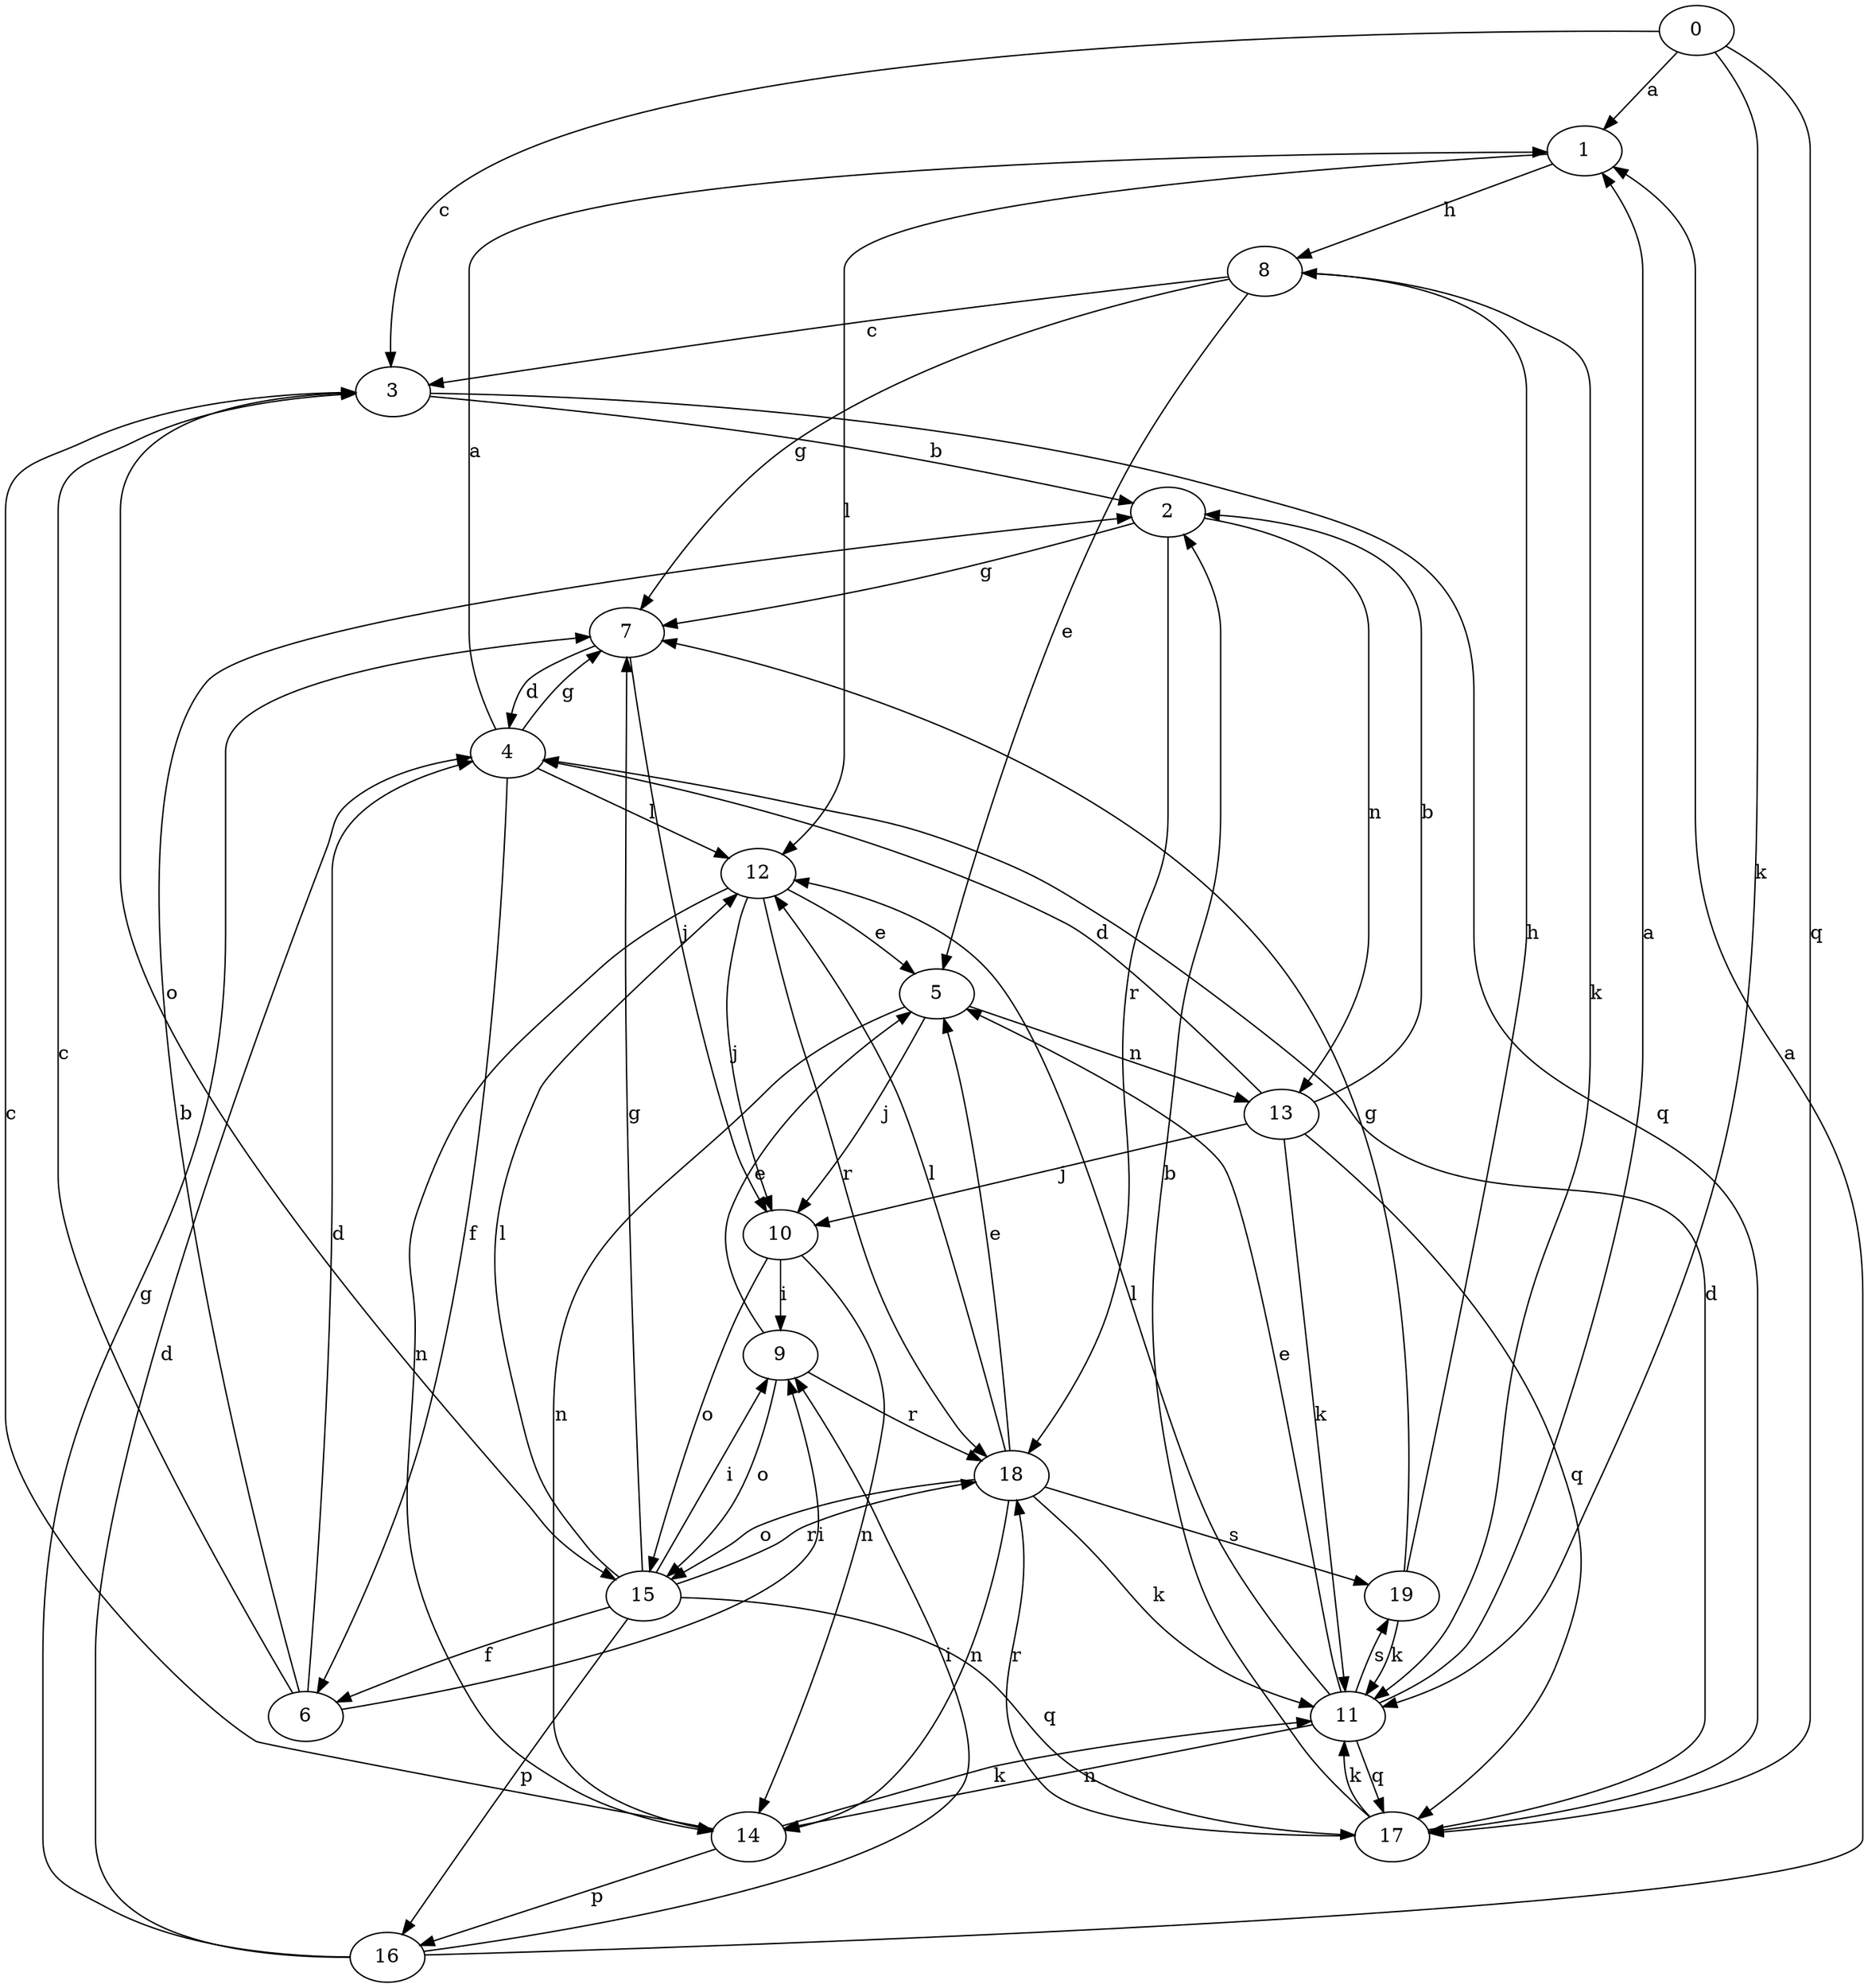 strict digraph  {
1;
2;
3;
4;
5;
6;
7;
8;
9;
0;
10;
11;
12;
13;
14;
15;
16;
17;
18;
19;
1 -> 8  [label=h];
1 -> 12  [label=l];
2 -> 7  [label=g];
2 -> 13  [label=n];
2 -> 18  [label=r];
3 -> 2  [label=b];
3 -> 15  [label=o];
3 -> 17  [label=q];
4 -> 1  [label=a];
4 -> 6  [label=f];
4 -> 7  [label=g];
4 -> 12  [label=l];
5 -> 10  [label=j];
5 -> 13  [label=n];
5 -> 14  [label=n];
6 -> 2  [label=b];
6 -> 3  [label=c];
6 -> 4  [label=d];
6 -> 9  [label=i];
7 -> 4  [label=d];
7 -> 10  [label=j];
8 -> 3  [label=c];
8 -> 5  [label=e];
8 -> 7  [label=g];
8 -> 11  [label=k];
9 -> 5  [label=e];
9 -> 15  [label=o];
9 -> 18  [label=r];
0 -> 1  [label=a];
0 -> 3  [label=c];
0 -> 11  [label=k];
0 -> 17  [label=q];
10 -> 9  [label=i];
10 -> 14  [label=n];
10 -> 15  [label=o];
11 -> 1  [label=a];
11 -> 5  [label=e];
11 -> 12  [label=l];
11 -> 14  [label=n];
11 -> 17  [label=q];
11 -> 19  [label=s];
12 -> 5  [label=e];
12 -> 10  [label=j];
12 -> 14  [label=n];
12 -> 18  [label=r];
13 -> 2  [label=b];
13 -> 4  [label=d];
13 -> 10  [label=j];
13 -> 11  [label=k];
13 -> 17  [label=q];
14 -> 3  [label=c];
14 -> 11  [label=k];
14 -> 16  [label=p];
15 -> 6  [label=f];
15 -> 7  [label=g];
15 -> 9  [label=i];
15 -> 12  [label=l];
15 -> 16  [label=p];
15 -> 17  [label=q];
15 -> 18  [label=r];
16 -> 1  [label=a];
16 -> 4  [label=d];
16 -> 7  [label=g];
16 -> 9  [label=i];
17 -> 2  [label=b];
17 -> 4  [label=d];
17 -> 11  [label=k];
17 -> 18  [label=r];
18 -> 5  [label=e];
18 -> 11  [label=k];
18 -> 12  [label=l];
18 -> 14  [label=n];
18 -> 15  [label=o];
18 -> 19  [label=s];
19 -> 7  [label=g];
19 -> 8  [label=h];
19 -> 11  [label=k];
}
